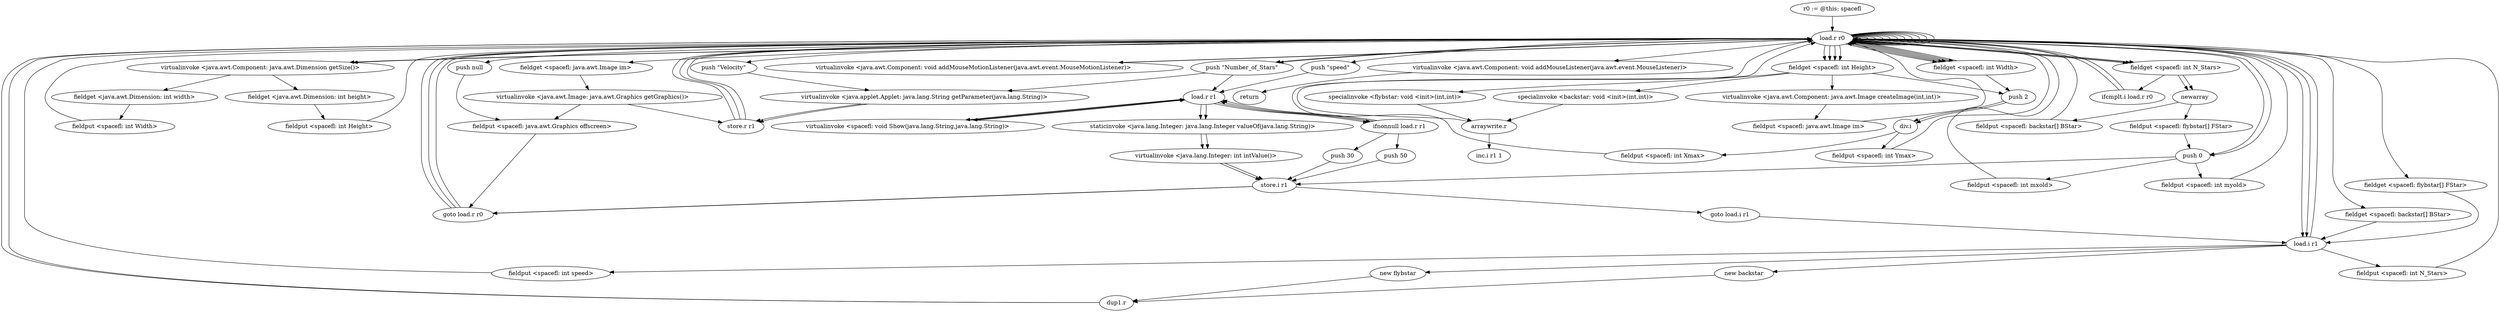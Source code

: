 digraph "" {
    "r0 := @this: spacefl"
    "load.r r0"
    "r0 := @this: spacefl"->"load.r r0";
    "load.r r0"->"load.r r0";
    "virtualinvoke <java.awt.Component: java.awt.Dimension getSize()>"
    "load.r r0"->"virtualinvoke <java.awt.Component: java.awt.Dimension getSize()>";
    "fieldget <java.awt.Dimension: int width>"
    "virtualinvoke <java.awt.Component: java.awt.Dimension getSize()>"->"fieldget <java.awt.Dimension: int width>";
    "fieldput <spacefl: int Width>"
    "fieldget <java.awt.Dimension: int width>"->"fieldput <spacefl: int Width>";
    "fieldput <spacefl: int Width>"->"load.r r0";
    "load.r r0"->"load.r r0";
    "load.r r0"->"virtualinvoke <java.awt.Component: java.awt.Dimension getSize()>";
    "fieldget <java.awt.Dimension: int height>"
    "virtualinvoke <java.awt.Component: java.awt.Dimension getSize()>"->"fieldget <java.awt.Dimension: int height>";
    "fieldput <spacefl: int Height>"
    "fieldget <java.awt.Dimension: int height>"->"fieldput <spacefl: int Height>";
    "fieldput <spacefl: int Height>"->"load.r r0";
    "push \"Velocity\""
    "load.r r0"->"push \"Velocity\"";
    "virtualinvoke <java.applet.Applet: java.lang.String getParameter(java.lang.String)>"
    "push \"Velocity\""->"virtualinvoke <java.applet.Applet: java.lang.String getParameter(java.lang.String)>";
    "store.r r1"
    "virtualinvoke <java.applet.Applet: java.lang.String getParameter(java.lang.String)>"->"store.r r1";
    "store.r r1"->"load.r r0";
    "push \"speed\""
    "load.r r0"->"push \"speed\"";
    "load.r r1"
    "push \"speed\""->"load.r r1";
    "virtualinvoke <spacefl: void Show(java.lang.String,java.lang.String)>"
    "load.r r1"->"virtualinvoke <spacefl: void Show(java.lang.String,java.lang.String)>";
    "virtualinvoke <spacefl: void Show(java.lang.String,java.lang.String)>"->"load.r r1";
    "ifnonnull load.r r1"
    "load.r r1"->"ifnonnull load.r r1";
    "push 50"
    "ifnonnull load.r r1"->"push 50";
    "store.i r1"
    "push 50"->"store.i r1";
    "goto load.r r0"
    "store.i r1"->"goto load.r r0";
    "goto load.r r0"->"load.r r0";
    "load.i r1"
    "load.r r0"->"load.i r1";
    "fieldput <spacefl: int speed>"
    "load.i r1"->"fieldput <spacefl: int speed>";
    "fieldput <spacefl: int speed>"->"load.r r0";
    "push \"Number_of_Stars\""
    "load.r r0"->"push \"Number_of_Stars\"";
    "push \"Number_of_Stars\""->"virtualinvoke <java.applet.Applet: java.lang.String getParameter(java.lang.String)>";
    "virtualinvoke <java.applet.Applet: java.lang.String getParameter(java.lang.String)>"->"store.r r1";
    "store.r r1"->"load.r r0";
    "load.r r0"->"push \"Number_of_Stars\"";
    "push \"Number_of_Stars\""->"load.r r1";
    "load.r r1"->"virtualinvoke <spacefl: void Show(java.lang.String,java.lang.String)>";
    "virtualinvoke <spacefl: void Show(java.lang.String,java.lang.String)>"->"load.r r1";
    "load.r r1"->"ifnonnull load.r r1";
    "push 30"
    "ifnonnull load.r r1"->"push 30";
    "push 30"->"store.i r1";
    "store.i r1"->"goto load.r r0";
    "goto load.r r0"->"load.r r0";
    "load.r r0"->"load.i r1";
    "fieldput <spacefl: int N_Stars>"
    "load.i r1"->"fieldput <spacefl: int N_Stars>";
    "fieldput <spacefl: int N_Stars>"->"load.r r0";
    "load.r r0"->"load.r r0";
    "load.r r0"->"load.r r0";
    "fieldget <spacefl: int Width>"
    "load.r r0"->"fieldget <spacefl: int Width>";
    "fieldget <spacefl: int Width>"->"load.r r0";
    "fieldget <spacefl: int Height>"
    "load.r r0"->"fieldget <spacefl: int Height>";
    "virtualinvoke <java.awt.Component: java.awt.Image createImage(int,int)>"
    "fieldget <spacefl: int Height>"->"virtualinvoke <java.awt.Component: java.awt.Image createImage(int,int)>";
    "fieldput <spacefl: java.awt.Image im>"
    "virtualinvoke <java.awt.Component: java.awt.Image createImage(int,int)>"->"fieldput <spacefl: java.awt.Image im>";
    "fieldput <spacefl: java.awt.Image im>"->"load.r r0";
    "load.r r0"->"load.r r0";
    "fieldget <spacefl: java.awt.Image im>"
    "load.r r0"->"fieldget <spacefl: java.awt.Image im>";
    "virtualinvoke <java.awt.Image: java.awt.Graphics getGraphics()>"
    "fieldget <spacefl: java.awt.Image im>"->"virtualinvoke <java.awt.Image: java.awt.Graphics getGraphics()>";
    "fieldput <spacefl: java.awt.Graphics offscreen>"
    "virtualinvoke <java.awt.Image: java.awt.Graphics getGraphics()>"->"fieldput <spacefl: java.awt.Graphics offscreen>";
    "fieldput <spacefl: java.awt.Graphics offscreen>"->"goto load.r r0";
    "goto load.r r0"->"load.r r0";
    "load.r r0"->"load.r r0";
    "fieldget <spacefl: int N_Stars>"
    "load.r r0"->"fieldget <spacefl: int N_Stars>";
    "newarray"
    "fieldget <spacefl: int N_Stars>"->"newarray";
    "fieldput <spacefl: backstar[] BStar>"
    "newarray"->"fieldput <spacefl: backstar[] BStar>";
    "fieldput <spacefl: backstar[] BStar>"->"load.r r0";
    "load.r r0"->"load.r r0";
    "load.r r0"->"fieldget <spacefl: int N_Stars>";
    "fieldget <spacefl: int N_Stars>"->"newarray";
    "fieldput <spacefl: flybstar[] FStar>"
    "newarray"->"fieldput <spacefl: flybstar[] FStar>";
    "push 0"
    "fieldput <spacefl: flybstar[] FStar>"->"push 0";
    "push 0"->"store.i r1";
    "goto load.i r1"
    "store.i r1"->"goto load.i r1";
    "goto load.i r1"->"load.i r1";
    "load.i r1"->"load.r r0";
    "load.r r0"->"fieldget <spacefl: int N_Stars>";
    "ifcmplt.i load.r r0"
    "fieldget <spacefl: int N_Stars>"->"ifcmplt.i load.r r0";
    "ifcmplt.i load.r r0"->"load.r r0";
    "load.r r0"->"push 0";
    "fieldput <spacefl: int mxold>"
    "push 0"->"fieldput <spacefl: int mxold>";
    "fieldput <spacefl: int mxold>"->"load.r r0";
    "load.r r0"->"push 0";
    "fieldput <spacefl: int myold>"
    "push 0"->"fieldput <spacefl: int myold>";
    "fieldput <spacefl: int myold>"->"load.r r0";
    "load.r r0"->"load.r r0";
    "load.r r0"->"fieldget <spacefl: int Width>";
    "push 2"
    "fieldget <spacefl: int Width>"->"push 2";
    "div.i"
    "push 2"->"div.i";
    "fieldput <spacefl: int Xmax>"
    "div.i"->"fieldput <spacefl: int Xmax>";
    "fieldput <spacefl: int Xmax>"->"load.r r0";
    "load.r r0"->"load.r r0";
    "load.r r0"->"fieldget <spacefl: int Height>";
    "fieldget <spacefl: int Height>"->"push 2";
    "push 2"->"div.i";
    "fieldput <spacefl: int Ymax>"
    "div.i"->"fieldput <spacefl: int Ymax>";
    "fieldput <spacefl: int Ymax>"->"load.r r0";
    "load.r r0"->"load.r r0";
    "virtualinvoke <java.awt.Component: void addMouseMotionListener(java.awt.event.MouseMotionListener)>"
    "load.r r0"->"virtualinvoke <java.awt.Component: void addMouseMotionListener(java.awt.event.MouseMotionListener)>";
    "virtualinvoke <java.awt.Component: void addMouseMotionListener(java.awt.event.MouseMotionListener)>"->"load.r r0";
    "load.r r0"->"load.r r0";
    "virtualinvoke <java.awt.Component: void addMouseListener(java.awt.event.MouseListener)>"
    "load.r r0"->"virtualinvoke <java.awt.Component: void addMouseListener(java.awt.event.MouseListener)>";
    "return"
    "virtualinvoke <java.awt.Component: void addMouseListener(java.awt.event.MouseListener)>"->"return";
    "ifcmplt.i load.r r0"->"load.r r0";
    "fieldget <spacefl: backstar[] BStar>"
    "load.r r0"->"fieldget <spacefl: backstar[] BStar>";
    "fieldget <spacefl: backstar[] BStar>"->"load.i r1";
    "new backstar"
    "load.i r1"->"new backstar";
    "dup1.r"
    "new backstar"->"dup1.r";
    "dup1.r"->"load.r r0";
    "load.r r0"->"fieldget <spacefl: int Width>";
    "fieldget <spacefl: int Width>"->"load.r r0";
    "load.r r0"->"fieldget <spacefl: int Height>";
    "specialinvoke <backstar: void <init>(int,int)>"
    "fieldget <spacefl: int Height>"->"specialinvoke <backstar: void <init>(int,int)>";
    "arraywrite.r"
    "specialinvoke <backstar: void <init>(int,int)>"->"arraywrite.r";
    "arraywrite.r"->"load.r r0";
    "fieldget <spacefl: flybstar[] FStar>"
    "load.r r0"->"fieldget <spacefl: flybstar[] FStar>";
    "fieldget <spacefl: flybstar[] FStar>"->"load.i r1";
    "new flybstar"
    "load.i r1"->"new flybstar";
    "new flybstar"->"dup1.r";
    "dup1.r"->"load.r r0";
    "load.r r0"->"fieldget <spacefl: int Width>";
    "fieldget <spacefl: int Width>"->"load.r r0";
    "load.r r0"->"fieldget <spacefl: int Height>";
    "specialinvoke <flybstar: void <init>(int,int)>"
    "fieldget <spacefl: int Height>"->"specialinvoke <flybstar: void <init>(int,int)>";
    "specialinvoke <flybstar: void <init>(int,int)>"->"arraywrite.r";
    "inc.i r1 1"
    "arraywrite.r"->"inc.i r1 1";
    "virtualinvoke <java.awt.Image: java.awt.Graphics getGraphics()>"->"store.r r1";
    "store.r r1"->"load.r r0";
    "push null"
    "load.r r0"->"push null";
    "push null"->"fieldput <spacefl: java.awt.Graphics offscreen>";
    "ifnonnull load.r r1"->"load.r r1";
    "staticinvoke <java.lang.Integer: java.lang.Integer valueOf(java.lang.String)>"
    "load.r r1"->"staticinvoke <java.lang.Integer: java.lang.Integer valueOf(java.lang.String)>";
    "virtualinvoke <java.lang.Integer: int intValue()>"
    "staticinvoke <java.lang.Integer: java.lang.Integer valueOf(java.lang.String)>"->"virtualinvoke <java.lang.Integer: int intValue()>";
    "virtualinvoke <java.lang.Integer: int intValue()>"->"store.i r1";
    "ifnonnull load.r r1"->"load.r r1";
    "load.r r1"->"staticinvoke <java.lang.Integer: java.lang.Integer valueOf(java.lang.String)>";
    "staticinvoke <java.lang.Integer: java.lang.Integer valueOf(java.lang.String)>"->"virtualinvoke <java.lang.Integer: int intValue()>";
    "virtualinvoke <java.lang.Integer: int intValue()>"->"store.i r1";
}
